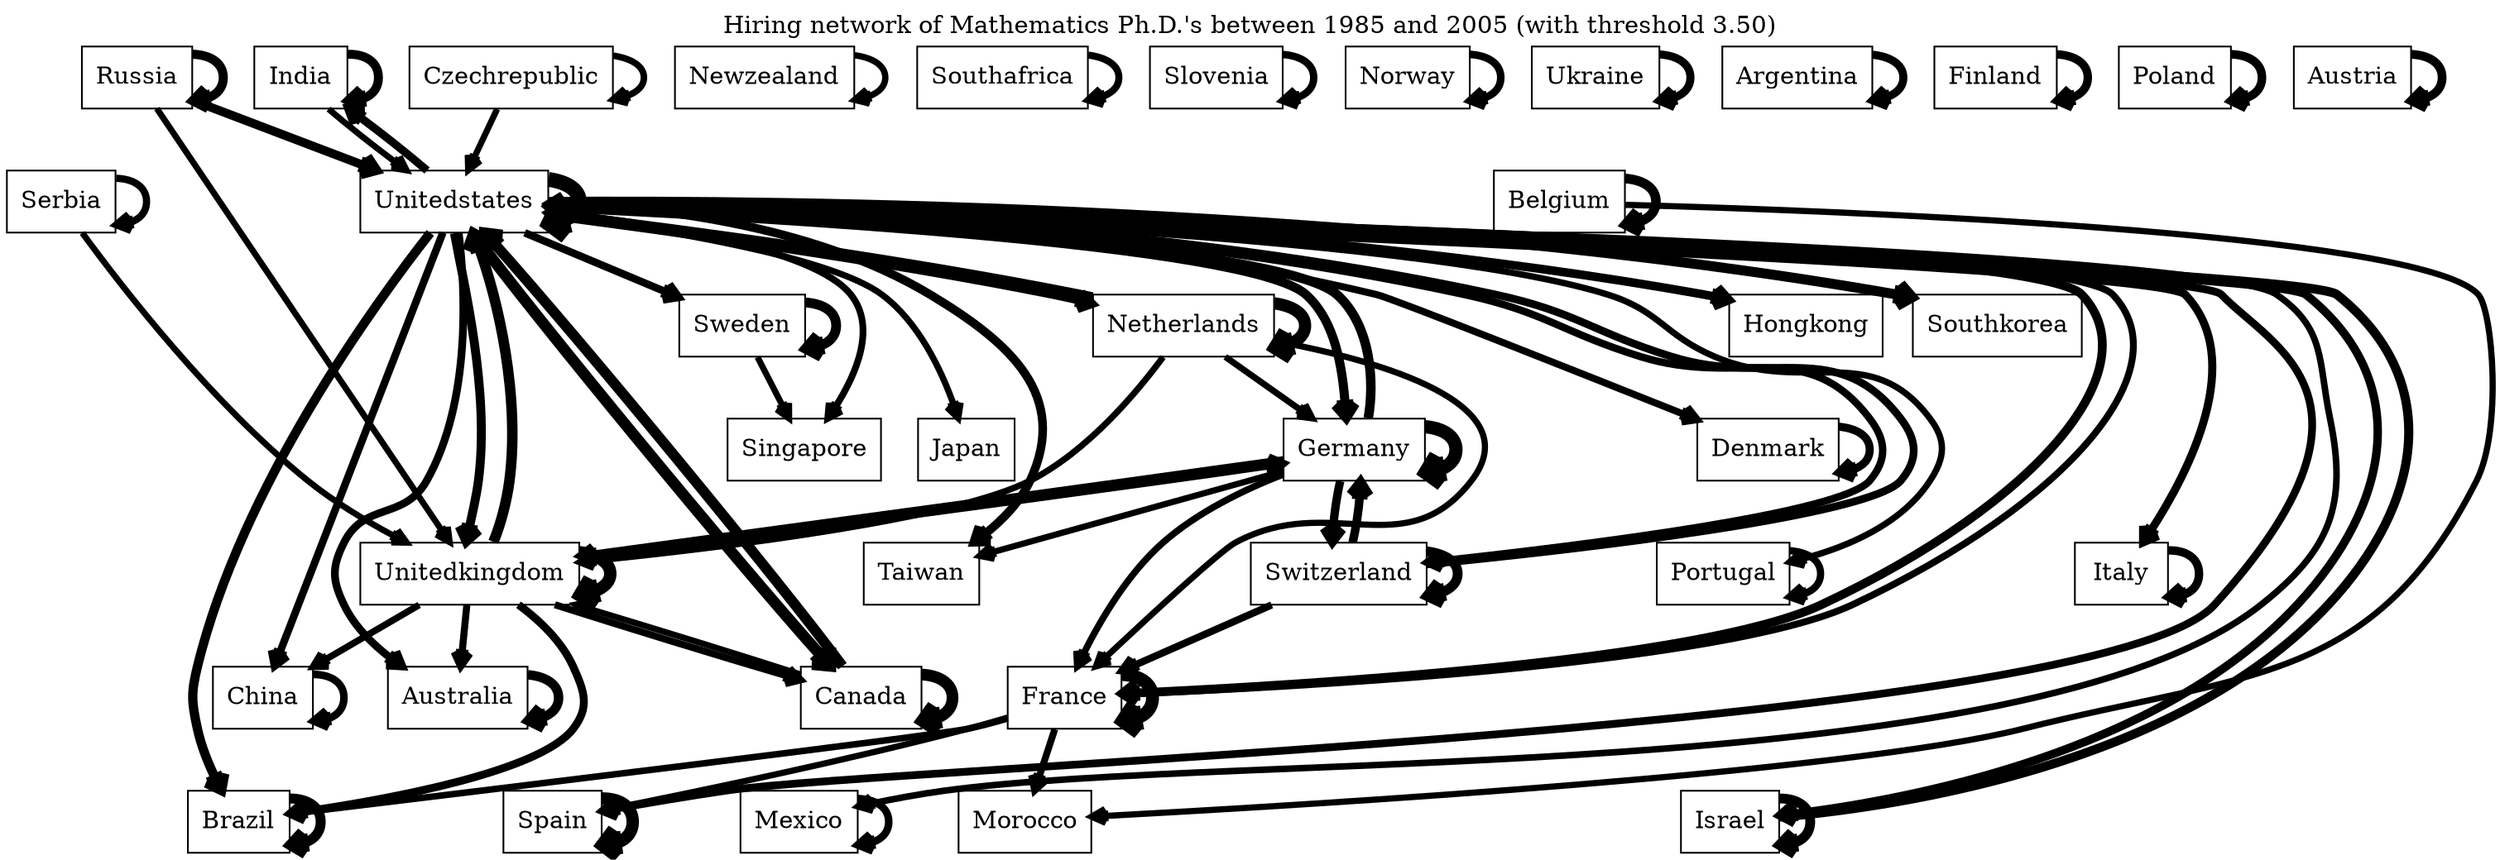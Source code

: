 digraph transition {
 node[shape="rectangle"];
 edge[arrowhead="vee", arrowsize=0.8, weight=0.1]; 
 labelloc="t"; 
 label="Hiring network of Mathematics Ph.D.'s between 1985 and 2005 (with threshold 3.50)"; 
  "India" -> "Unitedstates" [penwidth = 3.6];
  "Germany" -> "Taiwan" [penwidth = 3.6];
  "Belgium" -> "Morocco" [penwidth = 3.6];
  "Canada" -> "Unitedkingdom" [penwidth = 3.6];
  "Russia" -> "Unitedkingdom" [penwidth = 3.6];
  "Netherlands" -> "France" [penwidth = 3.6];
  "Sweden" -> "Singapore" [penwidth = 3.6];
  "France" -> "Spain" [penwidth = 3.6];
  "Czechrepublic" -> "Unitedstates" [penwidth = 3.6];
  "Serbia" -> "Unitedkingdom" [penwidth = 3.6];
  "Newzealand" -> "Newzealand" [penwidth = 3.7];
  "Netherlands" -> "Unitedkingdom" [penwidth = 3.7];
  "Unitedstates" -> "Japan" [penwidth = 3.7];
  "Netherlands" -> "Germany" [penwidth = 3.7];
  "Unitedstates" -> "Portugal" [penwidth = 3.7];
  "Unitedstates" -> "Mexico" [penwidth = 3.8];
  "Czechrepublic" -> "Czechrepublic" [penwidth = 3.8];
  "France" -> "Brazil" [penwidth = 3.8];
  "Unitedstates" -> "Singapore" [penwidth = 3.9];
  "Unitedkingdom" -> "China" [penwidth = 3.9];
  "Germany" -> "France" [penwidth = 3.9];
  "France" -> "Unitedstates" [penwidth = 4.0];
  "France" -> "Morocco" [penwidth = 4.0];
  "Unitedstates" -> "Denmark" [penwidth = 4.1];
  "Southafrica" -> "Southafrica" [penwidth = 4.1];
  "Unitedkingdom" -> "Australia" [penwidth = 4.1];
  "Germany" -> "Unitedkingdom" [penwidth = 4.1];
  "Unitedkingdom" -> "Canada" [penwidth = 4.1];
  "Portugal" -> "Portugal" [penwidth = 4.2];
  "Switzerland" -> "France" [penwidth = 4.2];
  "Serbia" -> "Serbia" [penwidth = 4.2];
  "Slovenia" -> "Slovenia" [penwidth = 4.3];
  "Unitedstates" -> "Switzerland" [penwidth = 4.3];
  "Mexico" -> "Mexico" [penwidth = 4.4];
  "Norway" -> "Norway" [penwidth = 4.4];
  "Unitedkingdom" -> "Germany" [penwidth = 4.4];
  "Unitedstates" -> "China" [penwidth = 4.4];
  "China" -> "China" [penwidth = 4.4];
  "Unitedstates" -> "Sweden" [penwidth = 4.4];
  "Switzerland" -> "Unitedstates" [penwidth = 4.5];
  "Unitedstates" -> "Australia" [penwidth = 4.5];
  "Unitedstates" -> "Netherlands" [penwidth = 4.5];
  "Unitedstates" -> "Spain" [penwidth = 4.5];
  "Unitedkingdom" -> "Brazil" [penwidth = 4.6];
  "Denmark" -> "Denmark" [penwidth = 4.7];
  "Ukraine" -> "Ukraine" [penwidth = 4.7];
  "Unitedstates" -> "India" [penwidth = 4.7];
  "Unitedstates" -> "Italy" [penwidth = 4.7];
  "Argentina" -> "Argentina" [penwidth = 4.7];
  "Unitedstates" -> "Israel" [penwidth = 4.9];
  "Germany" -> "Switzerland" [penwidth = 4.9];
  "Finland" -> "Finland" [penwidth = 4.9];
  "Italy" -> "Italy" [penwidth = 4.9];
  "Poland" -> "Poland" [penwidth = 5.0];
  "Switzerland" -> "Germany" [penwidth = 5.0];
  "Unitedstates" -> "Hongkong" [penwidth = 5.0];
  "Unitedstates" -> "Taiwan" [penwidth = 5.0];
  "Austria" -> "Austria" [penwidth = 5.1];
  "Russia" -> "Unitedstates" [penwidth = 5.1];
  "Unitedstates" -> "France" [penwidth = 5.1];
  "India" -> "India" [penwidth = 5.2];
  "Unitedstates" -> "Unitedkingdom" [penwidth = 5.2];
  "Netherlands" -> "Unitedstates" [penwidth = 5.3];
  "Israel" -> "Unitedstates" [penwidth = 5.3];
  "Russia" -> "Russia" [penwidth = 5.3];
  "Unitedstates" -> "Germany" [penwidth = 5.3];
  "Unitedstates" -> "Brazil" [penwidth = 5.4];
  "Australia" -> "Australia" [penwidth = 5.5];
  "Germany" -> "Unitedstates" [penwidth = 5.5];
  "Belgium" -> "Belgium" [penwidth = 5.6];
  "Israel" -> "Israel" [penwidth = 5.7];
  "Sweden" -> "Sweden" [penwidth = 5.7];
  "Switzerland" -> "Switzerland" [penwidth = 5.7];
  "Brazil" -> "Brazil" [penwidth = 5.8];
  "Unitedstates" -> "Southkorea" [penwidth = 5.8];
  "Unitedkingdom" -> "Unitedstates" [penwidth = 6.1];
  "Canada" -> "Unitedstates" [penwidth = 6.1];
  "Unitedstates" -> "Canada" [penwidth = 6.5];
  "Canada" -> "Canada" [penwidth = 6.8];
  "Netherlands" -> "Netherlands" [penwidth = 7.1];
  "Spain" -> "Spain" [penwidth = 7.2];
  "Unitedkingdom" -> "Unitedkingdom" [penwidth = 7.2];
  "France" -> "France" [penwidth = 7.5];
  "Germany" -> "Germany" [penwidth = 7.7];
  "Unitedstates" -> "Unitedstates" [penwidth = 8.6];
}
